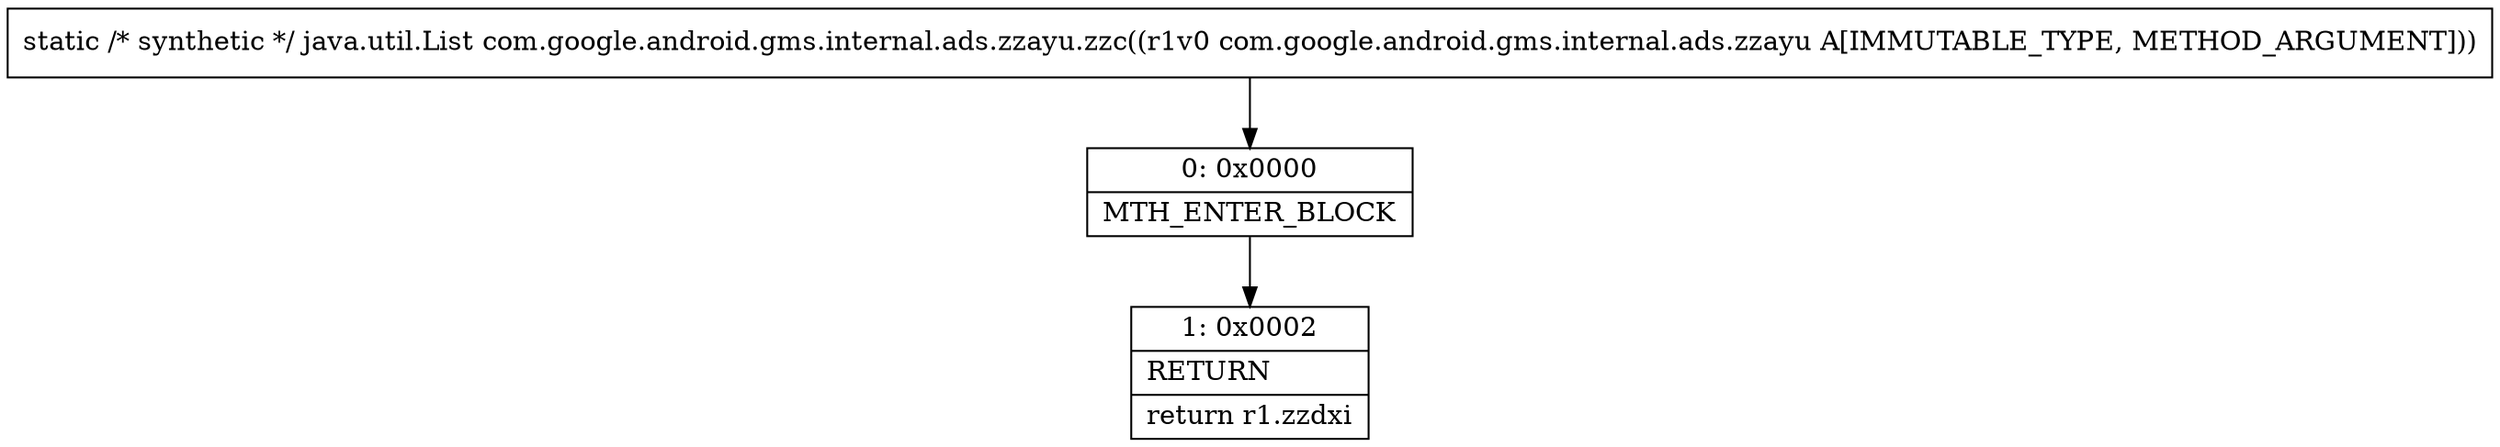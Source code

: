 digraph "CFG forcom.google.android.gms.internal.ads.zzayu.zzc(Lcom\/google\/android\/gms\/internal\/ads\/zzayu;)Ljava\/util\/List;" {
Node_0 [shape=record,label="{0\:\ 0x0000|MTH_ENTER_BLOCK\l}"];
Node_1 [shape=record,label="{1\:\ 0x0002|RETURN\l|return r1.zzdxi\l}"];
MethodNode[shape=record,label="{static \/* synthetic *\/ java.util.List com.google.android.gms.internal.ads.zzayu.zzc((r1v0 com.google.android.gms.internal.ads.zzayu A[IMMUTABLE_TYPE, METHOD_ARGUMENT])) }"];
MethodNode -> Node_0;
Node_0 -> Node_1;
}

